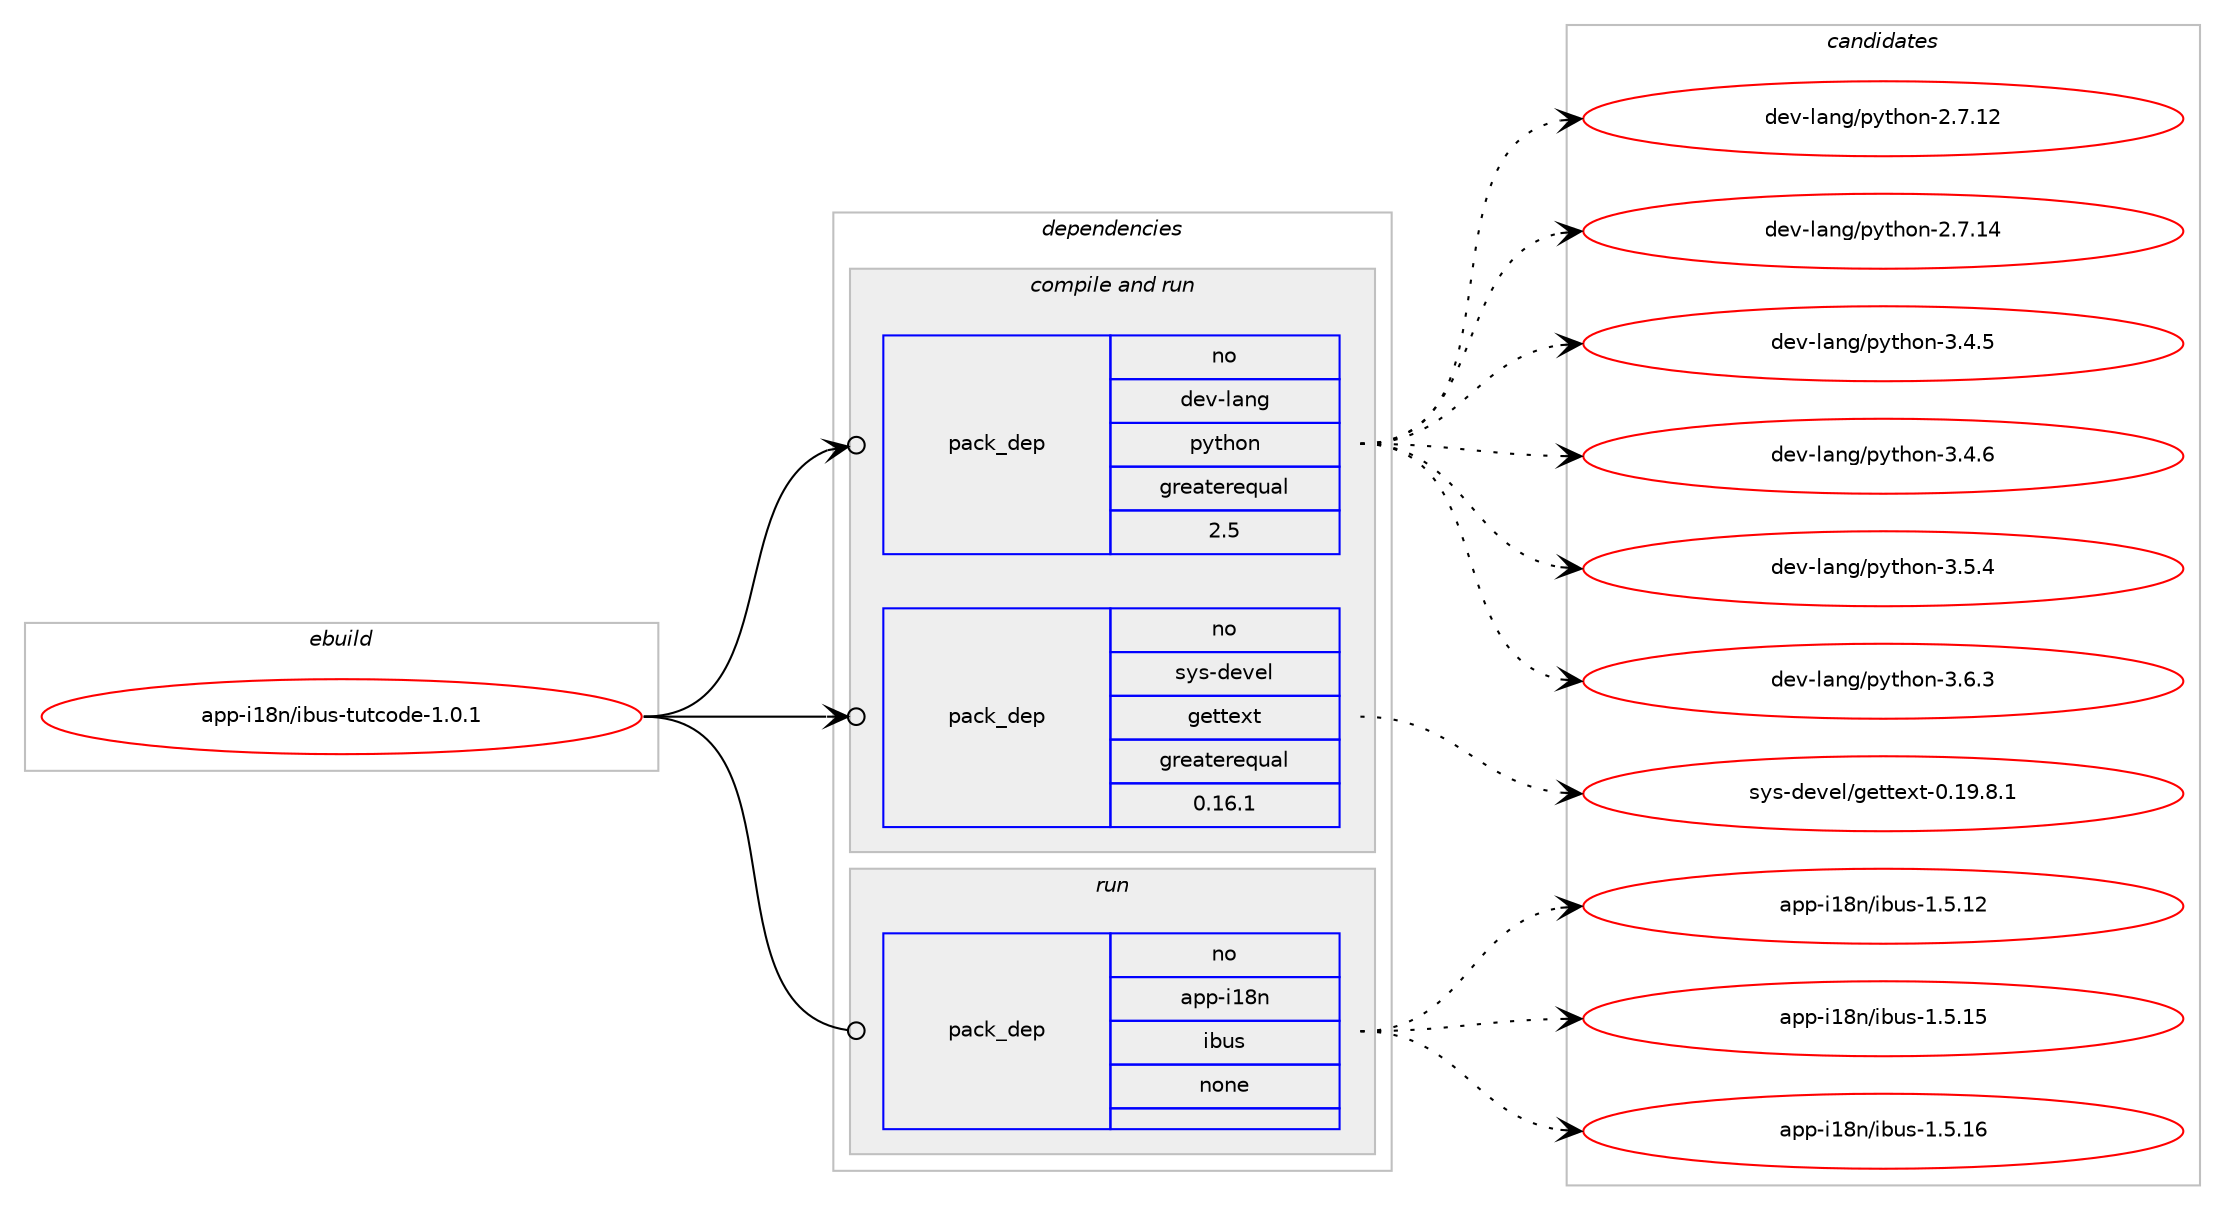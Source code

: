 digraph prolog {

# *************
# Graph options
# *************

newrank=true;
concentrate=true;
compound=true;
graph [rankdir=LR,fontname=Helvetica,fontsize=10,ranksep=1.5];#, ranksep=2.5, nodesep=0.2];
edge  [arrowhead=vee];
node  [fontname=Helvetica,fontsize=10];

# **********
# The ebuild
# **********

subgraph cluster_leftcol {
color=gray;
rank=same;
label=<<i>ebuild</i>>;
id [label="app-i18n/ibus-tutcode-1.0.1", color=red, width=4, href="../app-i18n/ibus-tutcode-1.0.1.svg"];
}

# ****************
# The dependencies
# ****************

subgraph cluster_midcol {
color=gray;
label=<<i>dependencies</i>>;
subgraph cluster_compile {
fillcolor="#eeeeee";
style=filled;
label=<<i>compile</i>>;
}
subgraph cluster_compileandrun {
fillcolor="#eeeeee";
style=filled;
label=<<i>compile and run</i>>;
subgraph pack30256 {
dependency42772 [label=<<TABLE BORDER="0" CELLBORDER="1" CELLSPACING="0" CELLPADDING="4" WIDTH="220"><TR><TD ROWSPAN="6" CELLPADDING="30">pack_dep</TD></TR><TR><TD WIDTH="110">no</TD></TR><TR><TD>dev-lang</TD></TR><TR><TD>python</TD></TR><TR><TD>greaterequal</TD></TR><TR><TD>2.5</TD></TR></TABLE>>, shape=none, color=blue];
}
id:e -> dependency42772:w [weight=20,style="solid",arrowhead="odotvee"];
subgraph pack30257 {
dependency42773 [label=<<TABLE BORDER="0" CELLBORDER="1" CELLSPACING="0" CELLPADDING="4" WIDTH="220"><TR><TD ROWSPAN="6" CELLPADDING="30">pack_dep</TD></TR><TR><TD WIDTH="110">no</TD></TR><TR><TD>sys-devel</TD></TR><TR><TD>gettext</TD></TR><TR><TD>greaterequal</TD></TR><TR><TD>0.16.1</TD></TR></TABLE>>, shape=none, color=blue];
}
id:e -> dependency42773:w [weight=20,style="solid",arrowhead="odotvee"];
}
subgraph cluster_run {
fillcolor="#eeeeee";
style=filled;
label=<<i>run</i>>;
subgraph pack30258 {
dependency42774 [label=<<TABLE BORDER="0" CELLBORDER="1" CELLSPACING="0" CELLPADDING="4" WIDTH="220"><TR><TD ROWSPAN="6" CELLPADDING="30">pack_dep</TD></TR><TR><TD WIDTH="110">no</TD></TR><TR><TD>app-i18n</TD></TR><TR><TD>ibus</TD></TR><TR><TD>none</TD></TR><TR><TD></TD></TR></TABLE>>, shape=none, color=blue];
}
id:e -> dependency42774:w [weight=20,style="solid",arrowhead="odot"];
}
}

# **************
# The candidates
# **************

subgraph cluster_choices {
rank=same;
color=gray;
label=<<i>candidates</i>>;

subgraph choice30256 {
color=black;
nodesep=1;
choice10010111845108971101034711212111610411111045504655464950 [label="dev-lang/python-2.7.12", color=red, width=4,href="../dev-lang/python-2.7.12.svg"];
choice10010111845108971101034711212111610411111045504655464952 [label="dev-lang/python-2.7.14", color=red, width=4,href="../dev-lang/python-2.7.14.svg"];
choice100101118451089711010347112121116104111110455146524653 [label="dev-lang/python-3.4.5", color=red, width=4,href="../dev-lang/python-3.4.5.svg"];
choice100101118451089711010347112121116104111110455146524654 [label="dev-lang/python-3.4.6", color=red, width=4,href="../dev-lang/python-3.4.6.svg"];
choice100101118451089711010347112121116104111110455146534652 [label="dev-lang/python-3.5.4", color=red, width=4,href="../dev-lang/python-3.5.4.svg"];
choice100101118451089711010347112121116104111110455146544651 [label="dev-lang/python-3.6.3", color=red, width=4,href="../dev-lang/python-3.6.3.svg"];
dependency42772:e -> choice10010111845108971101034711212111610411111045504655464950:w [style=dotted,weight="100"];
dependency42772:e -> choice10010111845108971101034711212111610411111045504655464952:w [style=dotted,weight="100"];
dependency42772:e -> choice100101118451089711010347112121116104111110455146524653:w [style=dotted,weight="100"];
dependency42772:e -> choice100101118451089711010347112121116104111110455146524654:w [style=dotted,weight="100"];
dependency42772:e -> choice100101118451089711010347112121116104111110455146534652:w [style=dotted,weight="100"];
dependency42772:e -> choice100101118451089711010347112121116104111110455146544651:w [style=dotted,weight="100"];
}
subgraph choice30257 {
color=black;
nodesep=1;
choice1151211154510010111810110847103101116116101120116454846495746564649 [label="sys-devel/gettext-0.19.8.1", color=red, width=4,href="../sys-devel/gettext-0.19.8.1.svg"];
dependency42773:e -> choice1151211154510010111810110847103101116116101120116454846495746564649:w [style=dotted,weight="100"];
}
subgraph choice30258 {
color=black;
nodesep=1;
choice97112112451054956110471059811711545494653464950 [label="app-i18n/ibus-1.5.12", color=red, width=4,href="../app-i18n/ibus-1.5.12.svg"];
choice97112112451054956110471059811711545494653464953 [label="app-i18n/ibus-1.5.15", color=red, width=4,href="../app-i18n/ibus-1.5.15.svg"];
choice97112112451054956110471059811711545494653464954 [label="app-i18n/ibus-1.5.16", color=red, width=4,href="../app-i18n/ibus-1.5.16.svg"];
dependency42774:e -> choice97112112451054956110471059811711545494653464950:w [style=dotted,weight="100"];
dependency42774:e -> choice97112112451054956110471059811711545494653464953:w [style=dotted,weight="100"];
dependency42774:e -> choice97112112451054956110471059811711545494653464954:w [style=dotted,weight="100"];
}
}

}
